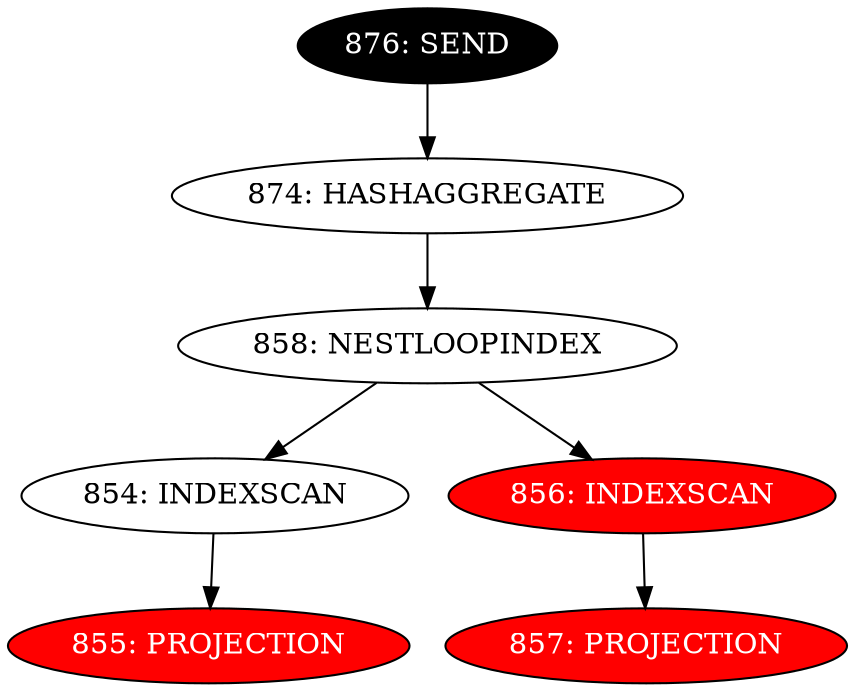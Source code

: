 digraph name {
854 [label="854: INDEXSCAN" ];
854 -> 855;
855 [label="855: PROJECTION" fontcolor="white" style="filled" fillcolor="red"];
858 [label="858: NESTLOOPINDEX" ];
858 -> 856;
856 [label="856: INDEXSCAN" fontcolor="white" style="filled" fillcolor="red"];
856 -> 857;
857 [label="857: PROJECTION" fontcolor="white" style="filled" fillcolor="red"];
858 -> 854;
874 [label="874: HASHAGGREGATE" ];
874 -> 858;
876 [label="876: SEND" fontcolor="white" style="filled" fillcolor="black"];
876 -> 874;

}

